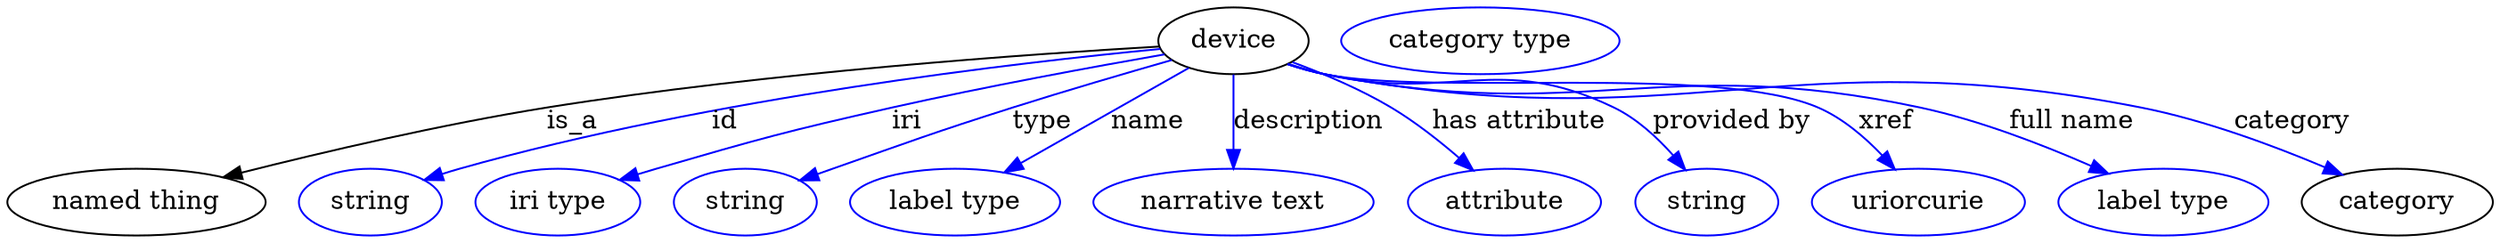 digraph {
	graph [bb="0,0,1336.9,123"];
	node [label="\N"];
	device	[height=0.5,
		label=device,
		pos="660.54,105",
		width=1.1193];
	"named thing"	[height=0.5,
		pos="69.544,18",
		width=1.9318];
	device -> "named thing"	[label=is_a,
		lp="304.54,61.5",
		pos="e,116.2,31.387 620.64,101.91 552.58,97.962 409.85,88.059 290.54,69 234.03,59.972 170.36,45.055 125.94,33.859"];
	id	[color=blue,
		height=0.5,
		label=string,
		pos="195.54,18",
		width=1.0652];
	device -> id	[color=blue,
		label=id,
		lp="386.54,61.5",
		pos="e,224.54,29.948 621.38,100.62 546.73,93.521 379.41,74.443 243.54,36 240.44,35.121 237.24,34.148 234.05,33.124",
		style=solid];
	iri	[color=blue,
		height=0.5,
		label="iri type",
		pos="296.54,18",
		width=1.2277];
	device -> iri	[color=blue,
		label=iri,
		lp="484.54,61.5",
		pos="e,330.17,29.865 623.39,97.699 586.11,91.198 527.14,80.423 476.54,69 420.08,56.251 406.17,52.03 350.54,36 347.03,34.988 343.4,33.911 \
339.76,32.81",
		style=solid];
	type	[color=blue,
		height=0.5,
		label=string,
		pos="397.54,18",
		width=1.0652];
	device -> type	[color=blue,
		label=type,
		lp="557.54,61.5",
		pos="e,426.85,29.697 627.34,94.639 603.41,87.793 570.39,78.143 541.54,69 498.14,55.239 487.51,51.079 444.54,36 441.86,35.057 439.09,34.077 \
436.3,33.084",
		style=solid];
	name	[color=blue,
		height=0.5,
		label="label type",
		pos="510.54,18",
		width=1.5707];
	device -> name	[color=blue,
		label=name,
		lp="614.54,61.5",
		pos="e,537.11,34.056 636.44,90.343 612.04,76.514 574.02,54.97 546.14,39.173",
		style=solid];
	description	[color=blue,
		height=0.5,
		label="narrative text",
		pos="660.54,18",
		width=2.0943];
	device -> description	[color=blue,
		label=description,
		lp="701.04,61.5",
		pos="e,660.54,36.175 660.54,86.799 660.54,75.163 660.54,59.548 660.54,46.237",
		style=solid];
	"has attribute"	[color=blue,
		height=0.5,
		label=attribute,
		pos="805.54,18",
		width=1.4443];
	device -> "has attribute"	[color=blue,
		label="has attribute",
		lp="814.54,61.5",
		pos="e,788.76,35.382 691.92,93.684 708.46,87.613 728.73,79.137 745.54,69 758.13,61.411 770.81,51.287 781.25,42.134",
		style=solid];
	"provided by"	[color=blue,
		height=0.5,
		label=string,
		pos="913.54,18",
		width=1.0652];
	device -> "provided by"	[color=blue,
		label="provided by",
		lp="928.04,61.5",
		pos="e,902.57,35.399 690.04,92.601 696.4,90.474 703.14,88.463 709.54,87 777.59,71.469 803.02,100.01 865.54,69 877.5,63.07 888.11,52.889 \
896.29,43.257",
		style=solid];
	xref	[color=blue,
		height=0.5,
		label=uriorcurie,
		pos="1027.5,18",
		width=1.5887];
	device -> xref	[color=blue,
		label=xref,
		lp="1011,61.5",
		pos="e,1015.2,35.635 689.73,92.456 696.17,90.311 703.01,88.33 709.54,87 767.38,75.223 920.46,92.639 974.54,69 987.53,63.324 999.3,53.038 \
1008.4,43.265",
		style=solid];
	"full name"	[color=blue,
		height=0.5,
		label="label type",
		pos="1159.5,18",
		width=1.5707];
	device -> "full name"	[color=blue,
		label="full name",
		lp="1111,61.5",
		pos="e,1129.9,33.462 689.72,92.399 696.15,90.257 703.01,88.292 709.54,87 849.29,59.389 890.28,98.929 1029.5,69 1061.2,62.197 1095.3,48.833 \
1120.6,37.631",
		style=solid];
	category	[height=0.5,
		pos="1285.5,18",
		width=1.4263];
	device -> category	[color=blue,
		label=category,
		lp="1230,61.5",
		pos="e,1256.1,32.764 689.44,92.41 695.96,90.239 702.91,88.259 709.54,87 901.4,50.607 956.99,106.93 1148.5,69 1182.7,62.233 1219.7,48.295 \
1246.7,36.85",
		style=solid];
	"named thing_category"	[color=blue,
		height=0.5,
		label="category type",
		pos="793.54,105",
		width=2.0762];
}
